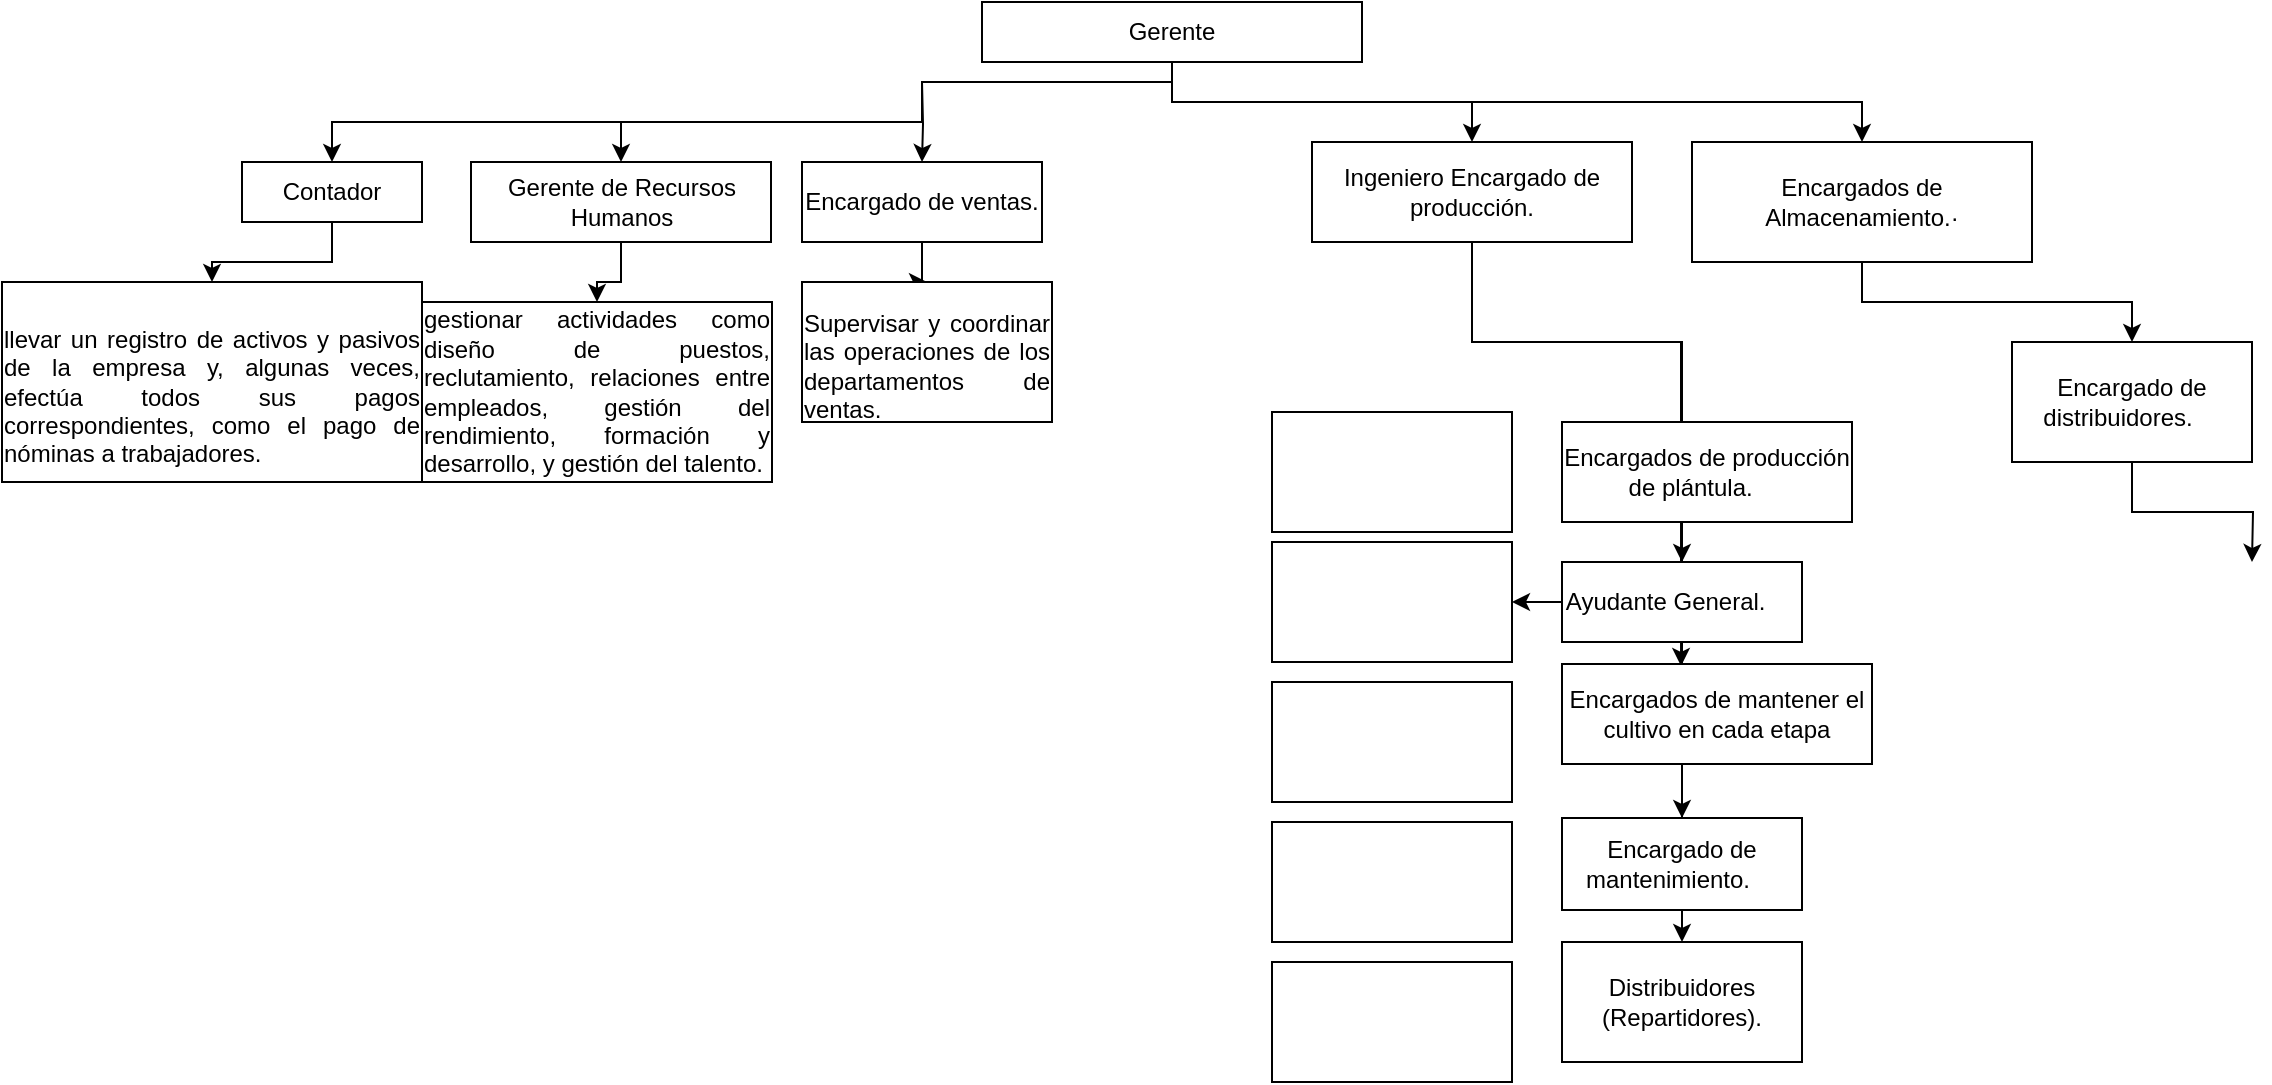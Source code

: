 <mxfile version="20.5.3" type="github">
  <diagram id="NzxkdCqYVqEtQMb04D2R" name="Página-1">
    <mxGraphModel dx="985" dy="1432" grid="1" gridSize="10" guides="1" tooltips="1" connect="1" arrows="1" fold="1" page="1" pageScale="1" pageWidth="1169" pageHeight="827" math="0" shadow="0">
      <root>
        <mxCell id="0" />
        <mxCell id="1" parent="0" />
        <mxCell id="8l44zMonfUS_cJlzQev2-25" style="edgeStyle=orthogonalEdgeStyle;rounded=0;orthogonalLoop=1;jettySize=auto;html=1;entryX=0.5;entryY=0;entryDx=0;entryDy=0;" edge="1" parent="1" target="8l44zMonfUS_cJlzQev2-8">
          <mxGeometry relative="1" as="geometry">
            <mxPoint x="475.0" as="sourcePoint" />
            <Array as="points">
              <mxPoint x="475" y="20" />
              <mxPoint x="325" y="20" />
            </Array>
          </mxGeometry>
        </mxCell>
        <mxCell id="8l44zMonfUS_cJlzQev2-26" style="edgeStyle=orthogonalEdgeStyle;rounded=0;orthogonalLoop=1;jettySize=auto;html=1;" edge="1" parent="1" source="8l44zMonfUS_cJlzQev2-2" target="8l44zMonfUS_cJlzQev2-5">
          <mxGeometry relative="1" as="geometry" />
        </mxCell>
        <mxCell id="8l44zMonfUS_cJlzQev2-27" style="edgeStyle=orthogonalEdgeStyle;rounded=0;orthogonalLoop=1;jettySize=auto;html=1;entryX=0.5;entryY=0;entryDx=0;entryDy=0;" edge="1" parent="1" source="8l44zMonfUS_cJlzQev2-2" target="8l44zMonfUS_cJlzQev2-14">
          <mxGeometry relative="1" as="geometry">
            <Array as="points">
              <mxPoint x="600" y="10" />
              <mxPoint x="945" y="10" />
            </Array>
          </mxGeometry>
        </mxCell>
        <mxCell id="8l44zMonfUS_cJlzQev2-34" style="edgeStyle=orthogonalEdgeStyle;rounded=0;orthogonalLoop=1;jettySize=auto;html=1;" edge="1" parent="1" target="8l44zMonfUS_cJlzQev2-16">
          <mxGeometry relative="1" as="geometry">
            <mxPoint x="475.0" as="sourcePoint" />
          </mxGeometry>
        </mxCell>
        <mxCell id="8l44zMonfUS_cJlzQev2-37" style="edgeStyle=orthogonalEdgeStyle;rounded=0;orthogonalLoop=1;jettySize=auto;html=1;" edge="1" parent="1" target="8l44zMonfUS_cJlzQev2-6">
          <mxGeometry relative="1" as="geometry">
            <mxPoint x="600" as="sourcePoint" />
            <Array as="points">
              <mxPoint x="475" y="20" />
              <mxPoint x="180" y="20" />
            </Array>
          </mxGeometry>
        </mxCell>
        <mxCell id="8l44zMonfUS_cJlzQev2-2" value="Gerente&lt;br&gt;" style="rounded=0;whiteSpace=wrap;html=1;" vertex="1" parent="1">
          <mxGeometry x="505" y="-40" width="190" height="30" as="geometry" />
        </mxCell>
        <mxCell id="8l44zMonfUS_cJlzQev2-33" style="edgeStyle=orthogonalEdgeStyle;rounded=0;orthogonalLoop=1;jettySize=auto;html=1;entryX=0.5;entryY=0;entryDx=0;entryDy=0;" edge="1" parent="1" source="8l44zMonfUS_cJlzQev2-5" target="8l44zMonfUS_cJlzQev2-19">
          <mxGeometry relative="1" as="geometry">
            <Array as="points">
              <mxPoint x="750" y="130" />
              <mxPoint x="855" y="130" />
            </Array>
          </mxGeometry>
        </mxCell>
        <mxCell id="8l44zMonfUS_cJlzQev2-46" style="edgeStyle=orthogonalEdgeStyle;rounded=0;orthogonalLoop=1;jettySize=auto;html=1;entryX=0.5;entryY=0;entryDx=0;entryDy=0;" edge="1" parent="1" source="8l44zMonfUS_cJlzQev2-5" target="8l44zMonfUS_cJlzQev2-20">
          <mxGeometry relative="1" as="geometry">
            <Array as="points">
              <mxPoint x="750" y="130" />
              <mxPoint x="855" y="130" />
            </Array>
          </mxGeometry>
        </mxCell>
        <mxCell id="8l44zMonfUS_cJlzQev2-48" style="edgeStyle=orthogonalEdgeStyle;rounded=0;orthogonalLoop=1;jettySize=auto;html=1;" edge="1" parent="1" source="8l44zMonfUS_cJlzQev2-5" target="8l44zMonfUS_cJlzQev2-18">
          <mxGeometry relative="1" as="geometry">
            <Array as="points">
              <mxPoint x="750" y="130" />
              <mxPoint x="855" y="130" />
            </Array>
          </mxGeometry>
        </mxCell>
        <mxCell id="8l44zMonfUS_cJlzQev2-51" style="edgeStyle=orthogonalEdgeStyle;rounded=0;orthogonalLoop=1;jettySize=auto;html=1;entryX=0.384;entryY=0.02;entryDx=0;entryDy=0;entryPerimeter=0;" edge="1" parent="1" source="8l44zMonfUS_cJlzQev2-5" target="8l44zMonfUS_cJlzQev2-15">
          <mxGeometry relative="1" as="geometry">
            <Array as="points">
              <mxPoint x="750" y="130" />
              <mxPoint x="855" y="130" />
            </Array>
          </mxGeometry>
        </mxCell>
        <mxCell id="8l44zMonfUS_cJlzQev2-5" value="Ingeniero Encargado de producción." style="rounded=0;whiteSpace=wrap;html=1;" vertex="1" parent="1">
          <mxGeometry x="670" y="30" width="160" height="50" as="geometry" />
        </mxCell>
        <mxCell id="8l44zMonfUS_cJlzQev2-39" value="" style="edgeStyle=orthogonalEdgeStyle;rounded=0;orthogonalLoop=1;jettySize=auto;html=1;" edge="1" parent="1" source="8l44zMonfUS_cJlzQev2-6" target="8l44zMonfUS_cJlzQev2-38">
          <mxGeometry relative="1" as="geometry" />
        </mxCell>
        <mxCell id="8l44zMonfUS_cJlzQev2-6" value="Contador&lt;br&gt;" style="rounded=0;whiteSpace=wrap;html=1;" vertex="1" parent="1">
          <mxGeometry x="135" y="40" width="90" height="30" as="geometry" />
        </mxCell>
        <mxCell id="8l44zMonfUS_cJlzQev2-41" value="" style="edgeStyle=orthogonalEdgeStyle;rounded=0;orthogonalLoop=1;jettySize=auto;html=1;" edge="1" parent="1" source="8l44zMonfUS_cJlzQev2-8" target="8l44zMonfUS_cJlzQev2-40">
          <mxGeometry relative="1" as="geometry" />
        </mxCell>
        <mxCell id="8l44zMonfUS_cJlzQev2-8" value="Gerente de Recursos Humanos" style="rounded=0;whiteSpace=wrap;html=1;" vertex="1" parent="1">
          <mxGeometry x="249.5" y="40" width="150" height="40" as="geometry" />
        </mxCell>
        <mxCell id="8l44zMonfUS_cJlzQev2-31" style="edgeStyle=orthogonalEdgeStyle;rounded=0;orthogonalLoop=1;jettySize=auto;html=1;" edge="1" parent="1" source="8l44zMonfUS_cJlzQev2-14" target="8l44zMonfUS_cJlzQev2-17">
          <mxGeometry relative="1" as="geometry" />
        </mxCell>
        <mxCell id="8l44zMonfUS_cJlzQev2-14" value="Encargados de Almacenamiento.&lt;span&gt;&lt;span style=&quot;mso-list:Ignore&quot;&gt;·&lt;span style=&quot;font:7.0pt &amp;quot;Times New Roman&amp;quot;&quot;&gt;&lt;/span&gt;&lt;/span&gt;&lt;/span&gt;&lt;br&gt;" style="rounded=0;whiteSpace=wrap;html=1;" vertex="1" parent="1">
          <mxGeometry x="860" y="30" width="170" height="60" as="geometry" />
        </mxCell>
        <mxCell id="8l44zMonfUS_cJlzQev2-15" value="Encargados de mantener el cultivo en cada etapa" style="rounded=0;whiteSpace=wrap;html=1;" vertex="1" parent="1">
          <mxGeometry x="795" y="291" width="155" height="50" as="geometry" />
        </mxCell>
        <mxCell id="8l44zMonfUS_cJlzQev2-43" value="" style="edgeStyle=orthogonalEdgeStyle;rounded=0;orthogonalLoop=1;jettySize=auto;html=1;" edge="1" parent="1" source="8l44zMonfUS_cJlzQev2-16" target="8l44zMonfUS_cJlzQev2-42">
          <mxGeometry relative="1" as="geometry" />
        </mxCell>
        <mxCell id="8l44zMonfUS_cJlzQev2-16" value="Encargado de ventas.&lt;span&gt;&lt;span style=&quot;mso-list:Ignore&quot;&gt;&lt;span style=&quot;font:7.0pt &amp;quot;Times New Roman&amp;quot;&quot;&gt; &lt;br&gt;&lt;/span&gt;&lt;/span&gt;&lt;/span&gt;" style="rounded=0;whiteSpace=wrap;html=1;" vertex="1" parent="1">
          <mxGeometry x="415" y="40" width="120" height="40" as="geometry" />
        </mxCell>
        <mxCell id="8l44zMonfUS_cJlzQev2-52" style="edgeStyle=orthogonalEdgeStyle;rounded=0;orthogonalLoop=1;jettySize=auto;html=1;" edge="1" parent="1" source="8l44zMonfUS_cJlzQev2-17">
          <mxGeometry relative="1" as="geometry">
            <mxPoint x="1140" y="240.0" as="targetPoint" />
          </mxGeometry>
        </mxCell>
        <mxCell id="8l44zMonfUS_cJlzQev2-17" value="Encargado de distribuidores.&lt;span&gt;&lt;span style=&quot;mso-list:Ignore&quot;&gt;&lt;span style=&quot;font:7.0pt &amp;quot;Times New Roman&amp;quot;&quot;&gt;&amp;nbsp;&amp;nbsp;&amp;nbsp;&amp;nbsp;&amp;nbsp;&amp;nbsp; &lt;/span&gt;&lt;/span&gt;&lt;/span&gt;&lt;br&gt;" style="rounded=0;whiteSpace=wrap;html=1;" vertex="1" parent="1">
          <mxGeometry x="1020" y="130" width="120" height="60" as="geometry" />
        </mxCell>
        <mxCell id="8l44zMonfUS_cJlzQev2-54" value="" style="edgeStyle=orthogonalEdgeStyle;rounded=0;orthogonalLoop=1;jettySize=auto;html=1;" edge="1" parent="1" source="8l44zMonfUS_cJlzQev2-18" target="8l44zMonfUS_cJlzQev2-53">
          <mxGeometry relative="1" as="geometry" />
        </mxCell>
        <mxCell id="8l44zMonfUS_cJlzQev2-18" value="Ayudante General.&lt;span&gt;&lt;span style=&quot;mso-list:Ignore&quot;&gt;&lt;span style=&quot;font:7.0pt &amp;quot;Times New Roman&amp;quot;&quot;&gt;&amp;nbsp;&amp;nbsp;&amp;nbsp;&amp;nbsp;&amp;nbsp;&amp;nbsp;&amp;nbsp; &lt;/span&gt;&lt;/span&gt;&lt;/span&gt;" style="rounded=0;whiteSpace=wrap;html=1;" vertex="1" parent="1">
          <mxGeometry x="795" y="240" width="120" height="40" as="geometry" />
        </mxCell>
        <mxCell id="8l44zMonfUS_cJlzQev2-19" value="Distribuidores (Repartidores).&lt;br&gt;" style="rounded=0;whiteSpace=wrap;html=1;" vertex="1" parent="1">
          <mxGeometry x="795" y="430" width="120" height="60" as="geometry" />
        </mxCell>
        <mxCell id="8l44zMonfUS_cJlzQev2-20" value="&lt;span&gt;&lt;/span&gt;Encargado de mantenimiento.&lt;span&gt;&lt;span style=&quot;mso-list:Ignore&quot;&gt;&lt;span style=&quot;font:7.0pt &amp;quot;Times New Roman&amp;quot;&quot;&gt;&amp;nbsp;&amp;nbsp;&amp;nbsp;&amp;nbsp;&amp;nbsp;&amp;nbsp; &lt;/span&gt;&lt;/span&gt;&lt;/span&gt;" style="rounded=0;whiteSpace=wrap;html=1;" vertex="1" parent="1">
          <mxGeometry x="795" y="368" width="120" height="46" as="geometry" />
        </mxCell>
        <mxCell id="8l44zMonfUS_cJlzQev2-38" value="&lt;br&gt;&lt;div align=&quot;justify&quot;&gt;&lt;span class=&quot;ILfuVd&quot; lang=&quot;es&quot;&gt;&lt;span class=&quot;hgKElc&quot;&gt; llevar un &lt;/span&gt;&lt;/span&gt;&lt;span class=&quot;ILfuVd&quot; lang=&quot;es&quot;&gt;&lt;span class=&quot;hgKElc&quot;&gt;registro de activos y pasivos de la empresa y, algunas veces, efectúa &lt;/span&gt;&lt;/span&gt;&lt;span class=&quot;ILfuVd&quot; lang=&quot;es&quot;&gt;&lt;span class=&quot;hgKElc&quot;&gt;todos sus pagos correspondientes, como el pago de nóminas a trabajadores.&lt;/span&gt;&lt;/span&gt;&lt;br&gt;&lt;/div&gt;" style="whiteSpace=wrap;html=1;rounded=0;" vertex="1" parent="1">
          <mxGeometry x="15" y="100" width="210" height="100" as="geometry" />
        </mxCell>
        <mxCell id="8l44zMonfUS_cJlzQev2-40" value="&lt;b&gt;&lt;br&gt;&lt;/b&gt;&lt;div align=&quot;justify&quot;&gt;&lt;span class=&quot;ILfuVd&quot; lang=&quot;es&quot;&gt;&lt;span class=&quot;hgKElc&quot;&gt;gestionar &lt;/span&gt;&lt;/span&gt;&lt;span class=&quot;ILfuVd&quot; lang=&quot;es&quot;&gt;&lt;span class=&quot;hgKElc&quot;&gt;actividades como diseño de puestos, reclutamiento, relaciones entre &lt;/span&gt;&lt;/span&gt;&lt;span class=&quot;ILfuVd&quot; lang=&quot;es&quot;&gt;&lt;span class=&quot;hgKElc&quot;&gt;empleados, gestión del rendimiento, formación y desarrollo, y gestión &lt;/span&gt;&lt;/span&gt;&lt;span class=&quot;ILfuVd&quot; lang=&quot;es&quot;&gt;&lt;span class=&quot;hgKElc&quot;&gt;del talento.&lt;/span&gt;&lt;/span&gt;&lt;br&gt;&lt;br&gt;&lt;/div&gt;" style="whiteSpace=wrap;html=1;rounded=0;" vertex="1" parent="1">
          <mxGeometry x="225" y="110" width="175" height="90" as="geometry" />
        </mxCell>
        <mxCell id="8l44zMonfUS_cJlzQev2-42" value="&lt;br&gt;&lt;div align=&quot;justify&quot;&gt;&lt;span class=&quot;ILfuVd&quot; lang=&quot;es&quot;&gt;&lt;span class=&quot;hgKElc&quot;&gt;Supervisar y coordinar las operaciones de los departamentos de ventas.&lt;/span&gt;&lt;/span&gt;&lt;br&gt;&lt;/div&gt;" style="whiteSpace=wrap;html=1;rounded=0;" vertex="1" parent="1">
          <mxGeometry x="415" y="100" width="125" height="70" as="geometry" />
        </mxCell>
        <mxCell id="8l44zMonfUS_cJlzQev2-11" value="&lt;span&gt;&lt;/span&gt;Encargados de producción de plántula.&lt;span&gt;&lt;span style=&quot;mso-list:Ignore&quot;&gt;&lt;span style=&quot;font:7.0pt &amp;quot;Times New Roman&amp;quot;&quot;&gt;&amp;nbsp;&amp;nbsp;&amp;nbsp;&amp;nbsp;&amp;nbsp;&amp;nbsp;&amp;nbsp; &lt;/span&gt;&lt;/span&gt;&lt;/span&gt;" style="whiteSpace=wrap;html=1;rounded=0;" vertex="1" parent="1">
          <mxGeometry x="795" y="170" width="145" height="50" as="geometry" />
        </mxCell>
        <mxCell id="8l44zMonfUS_cJlzQev2-53" value="" style="whiteSpace=wrap;html=1;rounded=0;" vertex="1" parent="1">
          <mxGeometry x="650" y="230" width="120" height="60" as="geometry" />
        </mxCell>
        <mxCell id="8l44zMonfUS_cJlzQev2-57" value="" style="rounded=0;whiteSpace=wrap;html=1;" vertex="1" parent="1">
          <mxGeometry x="650" y="165" width="120" height="60" as="geometry" />
        </mxCell>
        <mxCell id="8l44zMonfUS_cJlzQev2-59" value="" style="rounded=0;whiteSpace=wrap;html=1;" vertex="1" parent="1">
          <mxGeometry x="650" y="300" width="120" height="60" as="geometry" />
        </mxCell>
        <mxCell id="8l44zMonfUS_cJlzQev2-60" value="" style="rounded=0;whiteSpace=wrap;html=1;" vertex="1" parent="1">
          <mxGeometry x="650" y="370" width="120" height="60" as="geometry" />
        </mxCell>
        <mxCell id="8l44zMonfUS_cJlzQev2-61" value="" style="rounded=0;whiteSpace=wrap;html=1;" vertex="1" parent="1">
          <mxGeometry x="650" y="440" width="120" height="60" as="geometry" />
        </mxCell>
      </root>
    </mxGraphModel>
  </diagram>
</mxfile>

